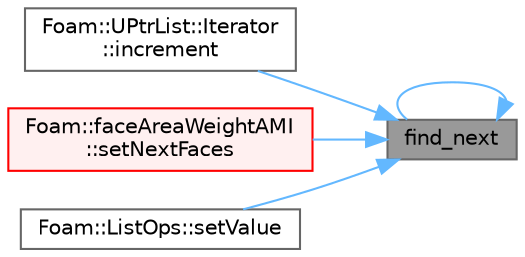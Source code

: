 digraph "find_next"
{
 // LATEX_PDF_SIZE
  bgcolor="transparent";
  edge [fontname=Helvetica,fontsize=10,labelfontname=Helvetica,labelfontsize=10];
  node [fontname=Helvetica,fontsize=10,shape=box,height=0.2,width=0.4];
  rankdir="RL";
  Node1 [id="Node000001",label="find_next",height=0.2,width=0.4,color="gray40", fillcolor="grey60", style="filled", fontcolor="black",tooltip=" "];
  Node1 -> Node1 [id="edge1_Node000001_Node000001",dir="back",color="steelblue1",style="solid",tooltip=" "];
  Node1 -> Node2 [id="edge2_Node000001_Node000002",dir="back",color="steelblue1",style="solid",tooltip=" "];
  Node2 [id="Node000002",label="Foam::UPtrList::Iterator\l::increment",height=0.2,width=0.4,color="grey40", fillcolor="white", style="filled",URL="$classFoam_1_1UPtrList_1_1Iterator.html#aeb2624c7a86b765725fd80cd426e147d",tooltip=" "];
  Node1 -> Node3 [id="edge3_Node000001_Node000003",dir="back",color="steelblue1",style="solid",tooltip=" "];
  Node3 [id="Node000003",label="Foam::faceAreaWeightAMI\l::setNextFaces",height=0.2,width=0.4,color="red", fillcolor="#FFF0F0", style="filled",URL="$classFoam_1_1faceAreaWeightAMI.html#a5009954d5d785ae4e490cb99a5631b7d",tooltip=" "];
  Node1 -> Node5 [id="edge4_Node000001_Node000005",dir="back",color="steelblue1",style="solid",tooltip=" "];
  Node5 [id="Node000005",label="Foam::ListOps::setValue",height=0.2,width=0.4,color="grey40", fillcolor="white", style="filled",URL="$namespaceFoam_1_1ListOps.html#abd48f17feb40feef036bfbad089aba46",tooltip=" "];
}
